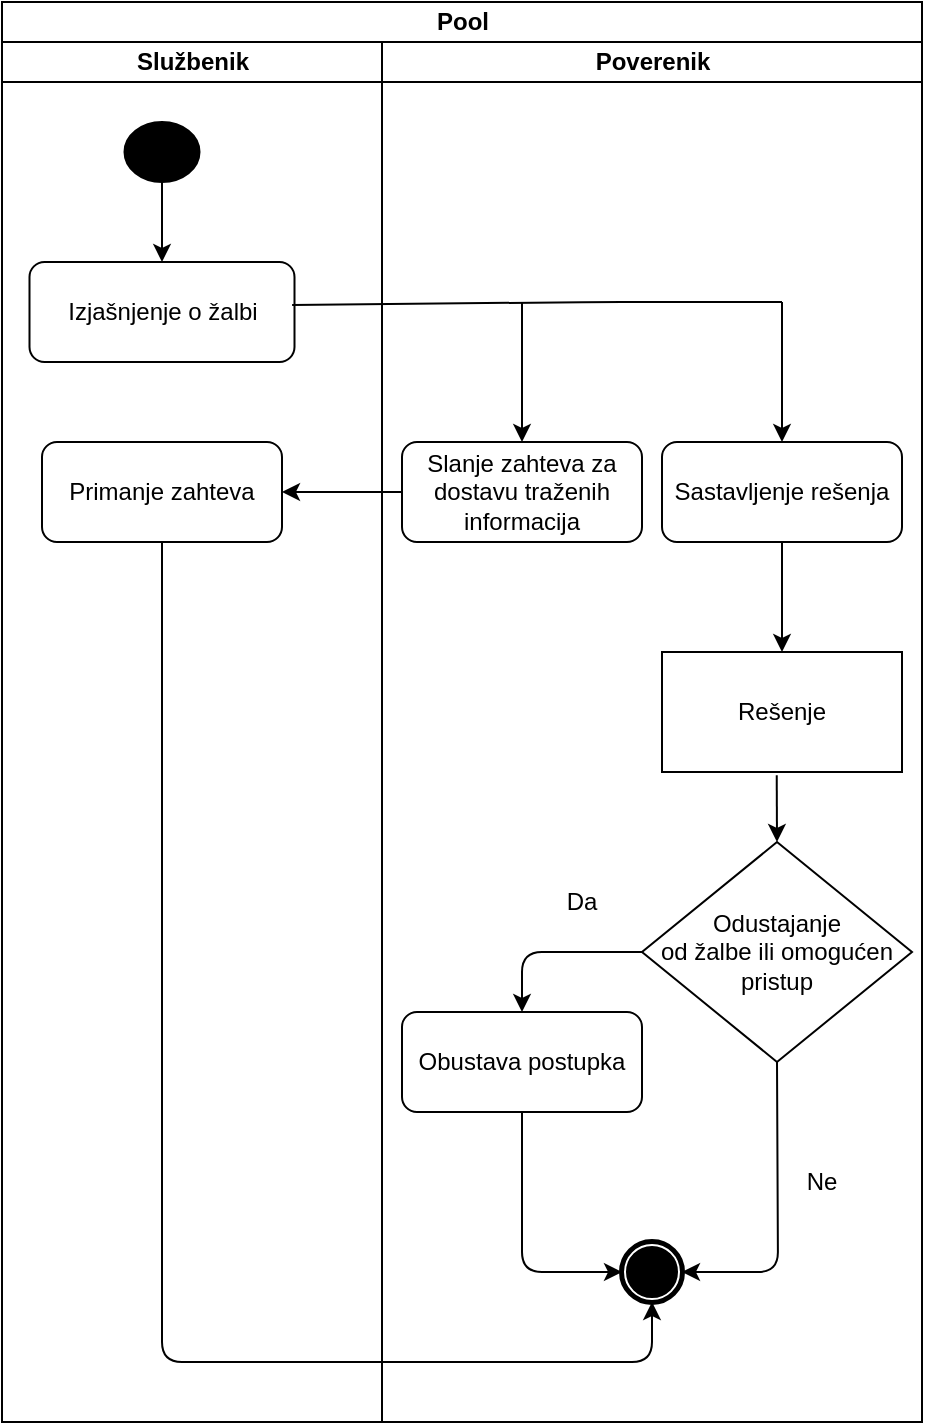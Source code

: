 <mxfile version="14.1.9" type="device"><diagram id="u1qv0gmA2f5XnGedfUlQ" name="Page-1"><mxGraphModel dx="918" dy="438" grid="1" gridSize="10" guides="1" tooltips="1" connect="1" arrows="1" fold="1" page="1" pageScale="1" pageWidth="850" pageHeight="1100" math="0" shadow="0"><root><mxCell id="0"/><mxCell id="1" parent="0"/><mxCell id="9rq6P0kCgomw3UoIMlA7-2" value="Pool" style="swimlane;html=1;childLayout=stackLayout;resizeParent=1;resizeParentMax=0;startSize=20;" vertex="1" parent="1"><mxGeometry x="180" y="110" width="460" height="710" as="geometry"/></mxCell><mxCell id="9rq6P0kCgomw3UoIMlA7-3" value="Službenik" style="swimlane;html=1;startSize=20;align=center;labelBorderColor=none;" vertex="1" parent="9rq6P0kCgomw3UoIMlA7-2"><mxGeometry y="20" width="190" height="690" as="geometry"><mxRectangle y="20" width="30" height="460" as="alternateBounds"/></mxGeometry></mxCell><mxCell id="9rq6P0kCgomw3UoIMlA7-4" style="edgeStyle=orthogonalEdgeStyle;rounded=0;orthogonalLoop=1;jettySize=auto;html=1;exitX=0.5;exitY=1;exitDx=0;exitDy=0;entryX=0.5;entryY=0;entryDx=0;entryDy=0;" edge="1" parent="9rq6P0kCgomw3UoIMlA7-3" source="9rq6P0kCgomw3UoIMlA7-5" target="9rq6P0kCgomw3UoIMlA7-7"><mxGeometry relative="1" as="geometry"><Array as="points"><mxPoint x="80" y="110"/></Array></mxGeometry></mxCell><mxCell id="9rq6P0kCgomw3UoIMlA7-5" value="" style="shape=mxgraph.bpmn.shape;html=1;verticalLabelPosition=bottom;labelBackgroundColor=#000000;verticalAlign=top;align=center;perimeter=ellipsePerimeter;outlineConnect=0;outline=standard;symbol=general;fillColor=#000000;" vertex="1" parent="9rq6P0kCgomw3UoIMlA7-3"><mxGeometry x="61.25" y="40" width="37.5" height="30" as="geometry"/></mxCell><mxCell id="9rq6P0kCgomw3UoIMlA7-7" value="Izjašnjenje o žalbi" style="rounded=1;whiteSpace=wrap;html=1;align=center;fillColor=#FFFFFF;" vertex="1" parent="9rq6P0kCgomw3UoIMlA7-3"><mxGeometry x="13.75" y="110" width="132.5" height="50" as="geometry"/></mxCell><mxCell id="9rq6P0kCgomw3UoIMlA7-36" value="Primanje zahteva" style="rounded=1;whiteSpace=wrap;html=1;" vertex="1" parent="9rq6P0kCgomw3UoIMlA7-3"><mxGeometry x="20" y="200" width="120" height="50" as="geometry"/></mxCell><mxCell id="9rq6P0kCgomw3UoIMlA7-14" value="Poverenik" style="swimlane;html=1;startSize=20;" vertex="1" parent="9rq6P0kCgomw3UoIMlA7-2"><mxGeometry x="190" y="20" width="270" height="690" as="geometry"/></mxCell><mxCell id="9rq6P0kCgomw3UoIMlA7-10" value="Sastavljenje rešenja" style="rounded=1;whiteSpace=wrap;html=1;fillColor=#FFFFFF;align=center;" vertex="1" parent="9rq6P0kCgomw3UoIMlA7-14"><mxGeometry x="140" y="200" width="120" height="50" as="geometry"/></mxCell><mxCell id="9rq6P0kCgomw3UoIMlA7-21" value="Odustajanje&lt;br&gt;od žalbe ili omogućen pristup" style="rhombus;whiteSpace=wrap;html=1;" vertex="1" parent="9rq6P0kCgomw3UoIMlA7-14"><mxGeometry x="130" y="400" width="135" height="110" as="geometry"/></mxCell><mxCell id="9rq6P0kCgomw3UoIMlA7-11" value="" style="shape=mxgraph.bpmn.shape;html=1;verticalLabelPosition=bottom;labelBackgroundColor=#ffffff;verticalAlign=top;align=center;perimeter=ellipsePerimeter;outlineConnect=0;outline=end;symbol=terminate;" vertex="1" parent="9rq6P0kCgomw3UoIMlA7-14"><mxGeometry x="120" y="600" width="30" height="30" as="geometry"/></mxCell><mxCell id="9rq6P0kCgomw3UoIMlA7-24" value="" style="endArrow=classic;html=1;exitX=0.5;exitY=1;exitDx=0;exitDy=0;entryX=1;entryY=0.5;entryDx=0;entryDy=0;" edge="1" parent="9rq6P0kCgomw3UoIMlA7-14" source="9rq6P0kCgomw3UoIMlA7-21" target="9rq6P0kCgomw3UoIMlA7-11"><mxGeometry width="50" height="50" relative="1" as="geometry"><mxPoint x="70" y="370" as="sourcePoint"/><mxPoint x="198" y="615" as="targetPoint"/><Array as="points"><mxPoint x="198" y="615"/></Array></mxGeometry></mxCell><mxCell id="9rq6P0kCgomw3UoIMlA7-25" value="Obustava postupka" style="rounded=1;whiteSpace=wrap;html=1;" vertex="1" parent="9rq6P0kCgomw3UoIMlA7-14"><mxGeometry x="10" y="485" width="120" height="50" as="geometry"/></mxCell><mxCell id="9rq6P0kCgomw3UoIMlA7-26" value="" style="endArrow=classic;html=1;exitX=0;exitY=0.5;exitDx=0;exitDy=0;entryX=0.5;entryY=0;entryDx=0;entryDy=0;" edge="1" parent="9rq6P0kCgomw3UoIMlA7-14" source="9rq6P0kCgomw3UoIMlA7-21" target="9rq6P0kCgomw3UoIMlA7-25"><mxGeometry width="50" height="50" relative="1" as="geometry"><mxPoint x="70" y="280" as="sourcePoint"/><mxPoint x="120" y="230" as="targetPoint"/><Array as="points"><mxPoint x="70" y="455"/></Array></mxGeometry></mxCell><mxCell id="9rq6P0kCgomw3UoIMlA7-27" value="" style="endArrow=classic;html=1;exitX=0.5;exitY=1;exitDx=0;exitDy=0;entryX=0;entryY=0.5;entryDx=0;entryDy=0;" edge="1" parent="9rq6P0kCgomw3UoIMlA7-14" source="9rq6P0kCgomw3UoIMlA7-25" target="9rq6P0kCgomw3UoIMlA7-11"><mxGeometry width="50" height="50" relative="1" as="geometry"><mxPoint x="70" y="280" as="sourcePoint"/><mxPoint x="120" y="230" as="targetPoint"/><Array as="points"><mxPoint x="70" y="615"/></Array></mxGeometry></mxCell><mxCell id="9rq6P0kCgomw3UoIMlA7-28" value="Rešenje" style="rounded=0;whiteSpace=wrap;html=1;" vertex="1" parent="9rq6P0kCgomw3UoIMlA7-14"><mxGeometry x="140" y="305" width="120" height="60" as="geometry"/></mxCell><mxCell id="9rq6P0kCgomw3UoIMlA7-29" value="" style="endArrow=classic;html=1;exitX=0.5;exitY=1;exitDx=0;exitDy=0;entryX=0.5;entryY=0;entryDx=0;entryDy=0;" edge="1" parent="9rq6P0kCgomw3UoIMlA7-14" source="9rq6P0kCgomw3UoIMlA7-10" target="9rq6P0kCgomw3UoIMlA7-28"><mxGeometry width="50" height="50" relative="1" as="geometry"><mxPoint x="170" y="280" as="sourcePoint"/><mxPoint x="190" y="306" as="targetPoint"/></mxGeometry></mxCell><mxCell id="9rq6P0kCgomw3UoIMlA7-30" value="" style="endArrow=classic;html=1;exitX=0.478;exitY=1.028;exitDx=0;exitDy=0;exitPerimeter=0;entryX=0.5;entryY=0;entryDx=0;entryDy=0;" edge="1" parent="9rq6P0kCgomw3UoIMlA7-14" source="9rq6P0kCgomw3UoIMlA7-28" target="9rq6P0kCgomw3UoIMlA7-21"><mxGeometry width="50" height="50" relative="1" as="geometry"><mxPoint x="170" y="400" as="sourcePoint"/><mxPoint x="220" y="350" as="targetPoint"/></mxGeometry></mxCell><mxCell id="9rq6P0kCgomw3UoIMlA7-31" value="Da" style="text;html=1;strokeColor=none;fillColor=none;align=center;verticalAlign=middle;whiteSpace=wrap;rounded=0;" vertex="1" parent="9rq6P0kCgomw3UoIMlA7-14"><mxGeometry x="80" y="420" width="40" height="20" as="geometry"/></mxCell><mxCell id="9rq6P0kCgomw3UoIMlA7-32" value="Ne" style="text;html=1;strokeColor=none;fillColor=none;align=center;verticalAlign=middle;whiteSpace=wrap;rounded=0;" vertex="1" parent="9rq6P0kCgomw3UoIMlA7-14"><mxGeometry x="200" y="560" width="40" height="20" as="geometry"/></mxCell><mxCell id="9rq6P0kCgomw3UoIMlA7-34" value="Slanje zahteva za dostavu traženih informacija" style="rounded=1;whiteSpace=wrap;html=1;" vertex="1" parent="9rq6P0kCgomw3UoIMlA7-14"><mxGeometry x="10" y="200" width="120" height="50" as="geometry"/></mxCell><mxCell id="9rq6P0kCgomw3UoIMlA7-39" value="" style="endArrow=classic;html=1;exitX=0;exitY=0.5;exitDx=0;exitDy=0;entryX=1;entryY=0.5;entryDx=0;entryDy=0;" edge="1" parent="9rq6P0kCgomw3UoIMlA7-2" source="9rq6P0kCgomw3UoIMlA7-34" target="9rq6P0kCgomw3UoIMlA7-36"><mxGeometry width="50" height="50" relative="1" as="geometry"><mxPoint x="260" y="290" as="sourcePoint"/><mxPoint x="310" y="240" as="targetPoint"/></mxGeometry></mxCell><mxCell id="9rq6P0kCgomw3UoIMlA7-40" value="" style="endArrow=classic;html=1;exitX=0.5;exitY=1;exitDx=0;exitDy=0;entryX=0.5;entryY=1;entryDx=0;entryDy=0;" edge="1" parent="9rq6P0kCgomw3UoIMlA7-2" source="9rq6P0kCgomw3UoIMlA7-36" target="9rq6P0kCgomw3UoIMlA7-11"><mxGeometry width="50" height="50" relative="1" as="geometry"><mxPoint x="400" y="440" as="sourcePoint"/><mxPoint x="80" y="630" as="targetPoint"/><Array as="points"><mxPoint x="80" y="680"/><mxPoint x="210" y="680"/><mxPoint x="325" y="680"/></Array></mxGeometry></mxCell><mxCell id="9rq6P0kCgomw3UoIMlA7-33" value="" style="endArrow=none;html=1;exitX=0.991;exitY=0.429;exitDx=0;exitDy=0;exitPerimeter=0;" edge="1" parent="1" source="9rq6P0kCgomw3UoIMlA7-7"><mxGeometry width="50" height="50" relative="1" as="geometry"><mxPoint x="550" y="400" as="sourcePoint"/><mxPoint x="570" y="260" as="targetPoint"/><Array as="points"><mxPoint x="480" y="260"/></Array></mxGeometry></mxCell><mxCell id="9rq6P0kCgomw3UoIMlA7-37" value="" style="endArrow=classic;html=1;entryX=0.5;entryY=0;entryDx=0;entryDy=0;" edge="1" parent="1" target="9rq6P0kCgomw3UoIMlA7-10"><mxGeometry width="50" height="50" relative="1" as="geometry"><mxPoint x="570" y="260" as="sourcePoint"/><mxPoint x="570" y="330" as="targetPoint"/></mxGeometry></mxCell><mxCell id="9rq6P0kCgomw3UoIMlA7-38" value="" style="endArrow=classic;html=1;entryX=0.5;entryY=0;entryDx=0;entryDy=0;" edge="1" parent="1" target="9rq6P0kCgomw3UoIMlA7-34"><mxGeometry width="50" height="50" relative="1" as="geometry"><mxPoint x="440" y="260" as="sourcePoint"/><mxPoint x="490" y="350" as="targetPoint"/></mxGeometry></mxCell></root></mxGraphModel></diagram></mxfile>